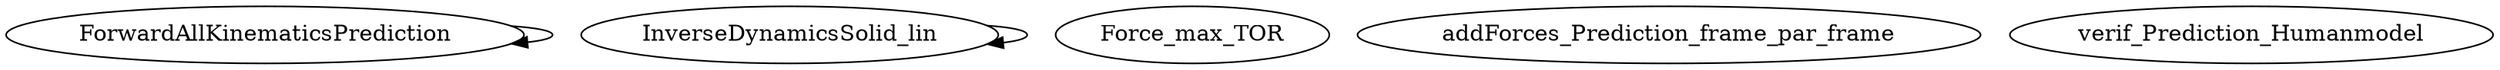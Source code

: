 /* Created by mdot for Matlab */
digraph m2html {
  ForwardAllKinematicsPrediction -> ForwardAllKinematicsPrediction;
  InverseDynamicsSolid_lin -> InverseDynamicsSolid_lin;

  Force_max_TOR [URL="Force_max_TOR.html"];
  ForwardAllKinematicsPrediction [URL="ForwardAllKinematicsPrediction.html"];
  InverseDynamicsSolid_lin [URL="InverseDynamicsSolid_lin.html"];
  addForces_Prediction_frame_par_frame [URL="addForces_Prediction_frame_par_frame.html"];
  verif_Prediction_Humanmodel [URL="verif_Prediction_Humanmodel.html"];
}